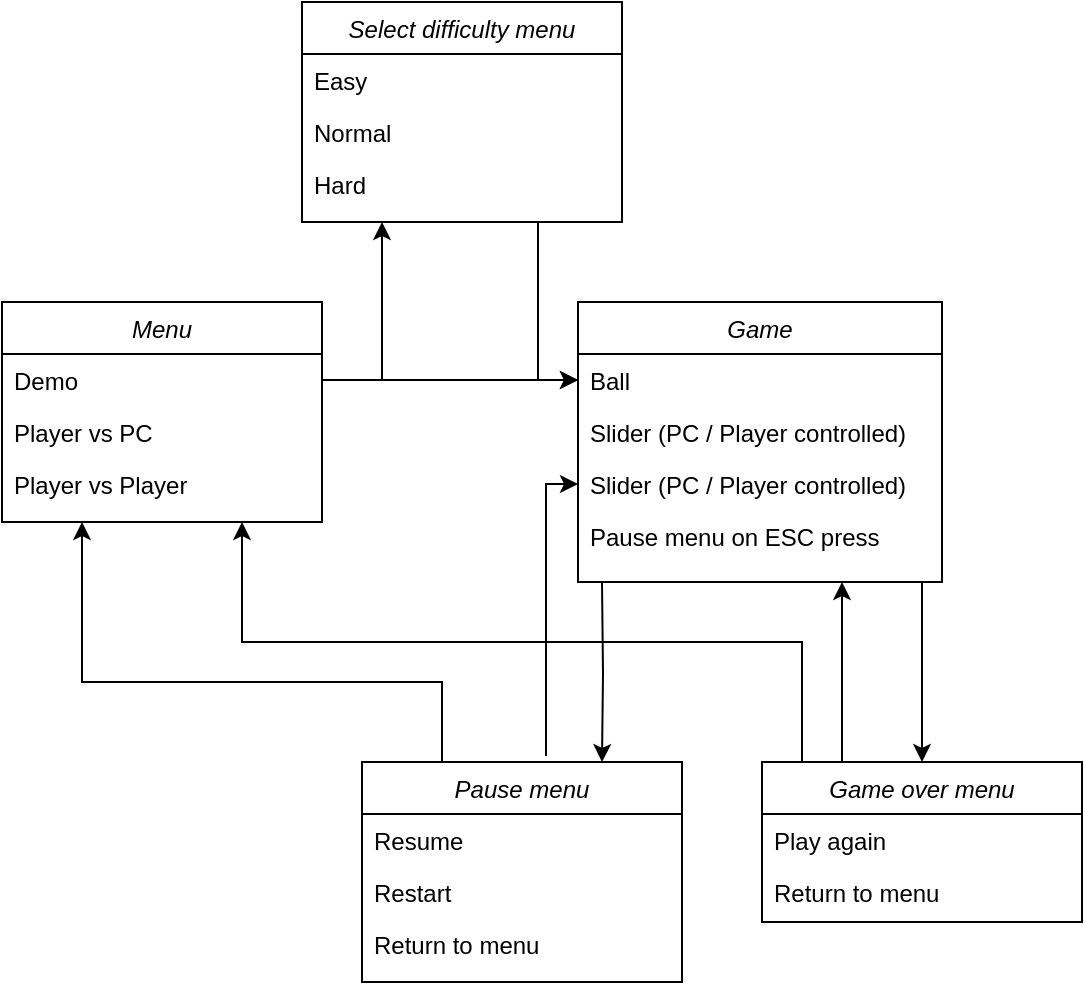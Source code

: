 <mxfile version="14.6.11" type="device"><diagram id="C5RBs43oDa-KdzZeNtuy" name="Page-1"><mxGraphModel dx="1422" dy="794" grid="1" gridSize="10" guides="1" tooltips="1" connect="1" arrows="1" fold="1" page="1" pageScale="1" pageWidth="827" pageHeight="1169" math="0" shadow="0"><root><mxCell id="WIyWlLk6GJQsqaUBKTNV-0"/><mxCell id="WIyWlLk6GJQsqaUBKTNV-1" parent="WIyWlLk6GJQsqaUBKTNV-0"/><mxCell id="zkfFHV4jXpPFQw0GAbJ--0" value="Menu" style="swimlane;fontStyle=2;align=center;verticalAlign=top;childLayout=stackLayout;horizontal=1;startSize=26;horizontalStack=0;resizeParent=1;resizeLast=0;collapsible=1;marginBottom=0;rounded=0;shadow=0;strokeWidth=1;" parent="WIyWlLk6GJQsqaUBKTNV-1" vertex="1"><mxGeometry x="140" y="230" width="160" height="110" as="geometry"><mxRectangle x="230" y="140" width="160" height="26" as="alternateBounds"/></mxGeometry></mxCell><mxCell id="zkfFHV4jXpPFQw0GAbJ--1" value="Demo" style="text;align=left;verticalAlign=top;spacingLeft=4;spacingRight=4;overflow=hidden;rotatable=0;points=[[0,0.5],[1,0.5]];portConstraint=eastwest;" parent="zkfFHV4jXpPFQw0GAbJ--0" vertex="1"><mxGeometry y="26" width="160" height="26" as="geometry"/></mxCell><mxCell id="zkfFHV4jXpPFQw0GAbJ--2" value="Player vs PC" style="text;align=left;verticalAlign=top;spacingLeft=4;spacingRight=4;overflow=hidden;rotatable=0;points=[[0,0.5],[1,0.5]];portConstraint=eastwest;rounded=0;shadow=0;html=0;" parent="zkfFHV4jXpPFQw0GAbJ--0" vertex="1"><mxGeometry y="52" width="160" height="26" as="geometry"/></mxCell><mxCell id="zkfFHV4jXpPFQw0GAbJ--3" value="Player vs Player" style="text;align=left;verticalAlign=top;spacingLeft=4;spacingRight=4;overflow=hidden;rotatable=0;points=[[0,0.5],[1,0.5]];portConstraint=eastwest;rounded=0;shadow=0;html=0;" parent="zkfFHV4jXpPFQw0GAbJ--0" vertex="1"><mxGeometry y="78" width="160" height="26" as="geometry"/></mxCell><mxCell id="-fNYvCYxtSvE8xc3-QXX-9" style="edgeStyle=orthogonalEdgeStyle;rounded=0;orthogonalLoop=1;jettySize=auto;html=1;entryX=0.5;entryY=0;entryDx=0;entryDy=0;" edge="1" parent="WIyWlLk6GJQsqaUBKTNV-1" target="-fNYvCYxtSvE8xc3-QXX-4"><mxGeometry relative="1" as="geometry"><mxPoint x="600" y="370" as="sourcePoint"/><Array as="points"><mxPoint x="600" y="370"/></Array></mxGeometry></mxCell><mxCell id="-fNYvCYxtSvE8xc3-QXX-10" style="edgeStyle=orthogonalEdgeStyle;rounded=0;orthogonalLoop=1;jettySize=auto;html=1;entryX=0.75;entryY=0;entryDx=0;entryDy=0;" edge="1" parent="WIyWlLk6GJQsqaUBKTNV-1" target="-fNYvCYxtSvE8xc3-QXX-0"><mxGeometry relative="1" as="geometry"><mxPoint x="440" y="370" as="sourcePoint"/></mxGeometry></mxCell><mxCell id="zkfFHV4jXpPFQw0GAbJ--17" value="Game" style="swimlane;fontStyle=2;align=center;verticalAlign=top;childLayout=stackLayout;horizontal=1;startSize=26;horizontalStack=0;resizeParent=1;resizeLast=0;collapsible=1;marginBottom=0;rounded=0;shadow=0;strokeWidth=1;" parent="WIyWlLk6GJQsqaUBKTNV-1" vertex="1"><mxGeometry x="428" y="230" width="182" height="140" as="geometry"><mxRectangle x="550" y="140" width="160" height="26" as="alternateBounds"/></mxGeometry></mxCell><mxCell id="zkfFHV4jXpPFQw0GAbJ--18" value="Ball" style="text;align=left;verticalAlign=top;spacingLeft=4;spacingRight=4;overflow=hidden;rotatable=0;points=[[0,0.5],[1,0.5]];portConstraint=eastwest;" parent="zkfFHV4jXpPFQw0GAbJ--17" vertex="1"><mxGeometry y="26" width="182" height="26" as="geometry"/></mxCell><mxCell id="zkfFHV4jXpPFQw0GAbJ--19" value="Slider (PC / Player controlled)" style="text;align=left;verticalAlign=top;spacingLeft=4;spacingRight=4;overflow=hidden;rotatable=0;points=[[0,0.5],[1,0.5]];portConstraint=eastwest;rounded=0;shadow=0;html=0;" parent="zkfFHV4jXpPFQw0GAbJ--17" vertex="1"><mxGeometry y="52" width="182" height="26" as="geometry"/></mxCell><mxCell id="zkfFHV4jXpPFQw0GAbJ--20" value="Slider (PC / Player controlled)" style="text;align=left;verticalAlign=top;spacingLeft=4;spacingRight=4;overflow=hidden;rotatable=0;points=[[0,0.5],[1,0.5]];portConstraint=eastwest;rounded=0;shadow=0;html=0;" parent="zkfFHV4jXpPFQw0GAbJ--17" vertex="1"><mxGeometry y="78" width="182" height="26" as="geometry"/></mxCell><mxCell id="zkfFHV4jXpPFQw0GAbJ--21" value="Pause menu on ESC press" style="text;align=left;verticalAlign=top;spacingLeft=4;spacingRight=4;overflow=hidden;rotatable=0;points=[[0,0.5],[1,0.5]];portConstraint=eastwest;rounded=0;shadow=0;html=0;" parent="zkfFHV4jXpPFQw0GAbJ--17" vertex="1"><mxGeometry y="104" width="182" height="26" as="geometry"/></mxCell><mxCell id="-fNYvCYxtSvE8xc3-QXX-11" style="edgeStyle=orthogonalEdgeStyle;rounded=0;orthogonalLoop=1;jettySize=auto;html=1;exitX=0.25;exitY=0;exitDx=0;exitDy=0;entryX=0.25;entryY=1;entryDx=0;entryDy=0;" edge="1" parent="WIyWlLk6GJQsqaUBKTNV-1" source="-fNYvCYxtSvE8xc3-QXX-0" target="zkfFHV4jXpPFQw0GAbJ--0"><mxGeometry relative="1" as="geometry"><Array as="points"><mxPoint x="360" y="420"/><mxPoint x="180" y="420"/></Array></mxGeometry></mxCell><mxCell id="-fNYvCYxtSvE8xc3-QXX-14" style="edgeStyle=orthogonalEdgeStyle;rounded=0;orthogonalLoop=1;jettySize=auto;html=1;entryX=0;entryY=0.5;entryDx=0;entryDy=0;" edge="1" parent="WIyWlLk6GJQsqaUBKTNV-1" target="zkfFHV4jXpPFQw0GAbJ--20"><mxGeometry relative="1" as="geometry"><mxPoint x="412" y="457" as="sourcePoint"/><Array as="points"><mxPoint x="412" y="321"/></Array></mxGeometry></mxCell><mxCell id="-fNYvCYxtSvE8xc3-QXX-0" value="Pause menu" style="swimlane;fontStyle=2;align=center;verticalAlign=top;childLayout=stackLayout;horizontal=1;startSize=26;horizontalStack=0;resizeParent=1;resizeLast=0;collapsible=1;marginBottom=0;rounded=0;shadow=0;strokeWidth=1;" vertex="1" parent="WIyWlLk6GJQsqaUBKTNV-1"><mxGeometry x="320" y="460" width="160" height="110" as="geometry"><mxRectangle x="230" y="140" width="160" height="26" as="alternateBounds"/></mxGeometry></mxCell><mxCell id="-fNYvCYxtSvE8xc3-QXX-1" value="Resume" style="text;align=left;verticalAlign=top;spacingLeft=4;spacingRight=4;overflow=hidden;rotatable=0;points=[[0,0.5],[1,0.5]];portConstraint=eastwest;" vertex="1" parent="-fNYvCYxtSvE8xc3-QXX-0"><mxGeometry y="26" width="160" height="26" as="geometry"/></mxCell><mxCell id="-fNYvCYxtSvE8xc3-QXX-2" value="Restart" style="text;align=left;verticalAlign=top;spacingLeft=4;spacingRight=4;overflow=hidden;rotatable=0;points=[[0,0.5],[1,0.5]];portConstraint=eastwest;rounded=0;shadow=0;html=0;" vertex="1" parent="-fNYvCYxtSvE8xc3-QXX-0"><mxGeometry y="52" width="160" height="26" as="geometry"/></mxCell><mxCell id="-fNYvCYxtSvE8xc3-QXX-3" value="Return to menu" style="text;align=left;verticalAlign=top;spacingLeft=4;spacingRight=4;overflow=hidden;rotatable=0;points=[[0,0.5],[1,0.5]];portConstraint=eastwest;rounded=0;shadow=0;html=0;" vertex="1" parent="-fNYvCYxtSvE8xc3-QXX-0"><mxGeometry y="78" width="160" height="26" as="geometry"/></mxCell><mxCell id="-fNYvCYxtSvE8xc3-QXX-12" style="edgeStyle=orthogonalEdgeStyle;rounded=0;orthogonalLoop=1;jettySize=auto;html=1;exitX=0.125;exitY=0;exitDx=0;exitDy=0;entryX=0.75;entryY=1;entryDx=0;entryDy=0;exitPerimeter=0;" edge="1" parent="WIyWlLk6GJQsqaUBKTNV-1" source="-fNYvCYxtSvE8xc3-QXX-4" target="zkfFHV4jXpPFQw0GAbJ--0"><mxGeometry relative="1" as="geometry"><Array as="points"><mxPoint x="540" y="400"/><mxPoint x="260" y="400"/></Array></mxGeometry></mxCell><mxCell id="-fNYvCYxtSvE8xc3-QXX-13" style="edgeStyle=orthogonalEdgeStyle;rounded=0;orthogonalLoop=1;jettySize=auto;html=1;exitX=0.25;exitY=0;exitDx=0;exitDy=0;" edge="1" parent="WIyWlLk6GJQsqaUBKTNV-1" source="-fNYvCYxtSvE8xc3-QXX-4"><mxGeometry relative="1" as="geometry"><mxPoint x="560" y="370" as="targetPoint"/><Array as="points"><mxPoint x="560" y="370"/></Array></mxGeometry></mxCell><mxCell id="-fNYvCYxtSvE8xc3-QXX-4" value="Game over menu" style="swimlane;fontStyle=2;align=center;verticalAlign=top;childLayout=stackLayout;horizontal=1;startSize=26;horizontalStack=0;resizeParent=1;resizeLast=0;collapsible=1;marginBottom=0;rounded=0;shadow=0;strokeWidth=1;" vertex="1" parent="WIyWlLk6GJQsqaUBKTNV-1"><mxGeometry x="520" y="460" width="160" height="80" as="geometry"><mxRectangle x="230" y="140" width="160" height="26" as="alternateBounds"/></mxGeometry></mxCell><mxCell id="-fNYvCYxtSvE8xc3-QXX-5" value="Play again" style="text;align=left;verticalAlign=top;spacingLeft=4;spacingRight=4;overflow=hidden;rotatable=0;points=[[0,0.5],[1,0.5]];portConstraint=eastwest;" vertex="1" parent="-fNYvCYxtSvE8xc3-QXX-4"><mxGeometry y="26" width="160" height="26" as="geometry"/></mxCell><mxCell id="-fNYvCYxtSvE8xc3-QXX-6" value="Return to menu" style="text;align=left;verticalAlign=top;spacingLeft=4;spacingRight=4;overflow=hidden;rotatable=0;points=[[0,0.5],[1,0.5]];portConstraint=eastwest;rounded=0;shadow=0;html=0;" vertex="1" parent="-fNYvCYxtSvE8xc3-QXX-4"><mxGeometry y="52" width="160" height="26" as="geometry"/></mxCell><mxCell id="-fNYvCYxtSvE8xc3-QXX-15" value="Select difficulty menu" style="swimlane;fontStyle=2;align=center;verticalAlign=top;childLayout=stackLayout;horizontal=1;startSize=26;horizontalStack=0;resizeParent=1;resizeLast=0;collapsible=1;marginBottom=0;rounded=0;shadow=0;strokeWidth=1;" vertex="1" parent="WIyWlLk6GJQsqaUBKTNV-1"><mxGeometry x="290" y="80" width="160" height="110" as="geometry"><mxRectangle x="230" y="140" width="160" height="26" as="alternateBounds"/></mxGeometry></mxCell><mxCell id="-fNYvCYxtSvE8xc3-QXX-16" value="Easy" style="text;align=left;verticalAlign=top;spacingLeft=4;spacingRight=4;overflow=hidden;rotatable=0;points=[[0,0.5],[1,0.5]];portConstraint=eastwest;" vertex="1" parent="-fNYvCYxtSvE8xc3-QXX-15"><mxGeometry y="26" width="160" height="26" as="geometry"/></mxCell><mxCell id="-fNYvCYxtSvE8xc3-QXX-17" value="Normal" style="text;align=left;verticalAlign=top;spacingLeft=4;spacingRight=4;overflow=hidden;rotatable=0;points=[[0,0.5],[1,0.5]];portConstraint=eastwest;rounded=0;shadow=0;html=0;" vertex="1" parent="-fNYvCYxtSvE8xc3-QXX-15"><mxGeometry y="52" width="160" height="26" as="geometry"/></mxCell><mxCell id="-fNYvCYxtSvE8xc3-QXX-18" value="Hard" style="text;align=left;verticalAlign=top;spacingLeft=4;spacingRight=4;overflow=hidden;rotatable=0;points=[[0,0.5],[1,0.5]];portConstraint=eastwest;rounded=0;shadow=0;html=0;" vertex="1" parent="-fNYvCYxtSvE8xc3-QXX-15"><mxGeometry y="78" width="160" height="26" as="geometry"/></mxCell><mxCell id="-fNYvCYxtSvE8xc3-QXX-20" style="edgeStyle=orthogonalEdgeStyle;rounded=0;orthogonalLoop=1;jettySize=auto;html=1;exitX=1;exitY=0.5;exitDx=0;exitDy=0;entryX=0.25;entryY=1;entryDx=0;entryDy=0;" edge="1" parent="WIyWlLk6GJQsqaUBKTNV-1" source="zkfFHV4jXpPFQw0GAbJ--1" target="-fNYvCYxtSvE8xc3-QXX-15"><mxGeometry relative="1" as="geometry"/></mxCell><mxCell id="-fNYvCYxtSvE8xc3-QXX-21" style="edgeStyle=orthogonalEdgeStyle;rounded=0;orthogonalLoop=1;jettySize=auto;html=1;exitX=0.75;exitY=1;exitDx=0;exitDy=0;entryX=0;entryY=0.5;entryDx=0;entryDy=0;" edge="1" parent="WIyWlLk6GJQsqaUBKTNV-1" source="-fNYvCYxtSvE8xc3-QXX-15" target="zkfFHV4jXpPFQw0GAbJ--18"><mxGeometry relative="1" as="geometry"><Array as="points"><mxPoint x="408" y="190"/><mxPoint x="408" y="269"/></Array></mxGeometry></mxCell><mxCell id="-fNYvCYxtSvE8xc3-QXX-22" style="edgeStyle=orthogonalEdgeStyle;rounded=0;orthogonalLoop=1;jettySize=auto;html=1;entryX=0;entryY=0.5;entryDx=0;entryDy=0;" edge="1" parent="WIyWlLk6GJQsqaUBKTNV-1" target="zkfFHV4jXpPFQw0GAbJ--18"><mxGeometry relative="1" as="geometry"><mxPoint x="300" y="269" as="sourcePoint"/><Array as="points"><mxPoint x="300" y="269"/></Array></mxGeometry></mxCell></root></mxGraphModel></diagram></mxfile>